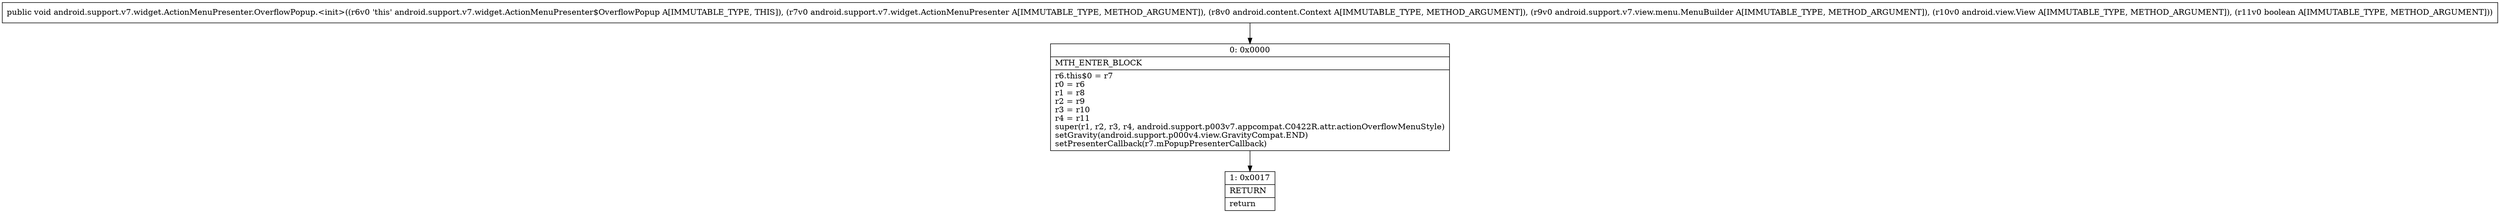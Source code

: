 digraph "CFG forandroid.support.v7.widget.ActionMenuPresenter.OverflowPopup.\<init\>(Landroid\/support\/v7\/widget\/ActionMenuPresenter;Landroid\/content\/Context;Landroid\/support\/v7\/view\/menu\/MenuBuilder;Landroid\/view\/View;Z)V" {
Node_0 [shape=record,label="{0\:\ 0x0000|MTH_ENTER_BLOCK\l|r6.this$0 = r7\lr0 = r6\lr1 = r8\lr2 = r9\lr3 = r10\lr4 = r11\lsuper(r1, r2, r3, r4, android.support.p003v7.appcompat.C0422R.attr.actionOverflowMenuStyle)\lsetGravity(android.support.p000v4.view.GravityCompat.END)\lsetPresenterCallback(r7.mPopupPresenterCallback)\l}"];
Node_1 [shape=record,label="{1\:\ 0x0017|RETURN\l|return\l}"];
MethodNode[shape=record,label="{public void android.support.v7.widget.ActionMenuPresenter.OverflowPopup.\<init\>((r6v0 'this' android.support.v7.widget.ActionMenuPresenter$OverflowPopup A[IMMUTABLE_TYPE, THIS]), (r7v0 android.support.v7.widget.ActionMenuPresenter A[IMMUTABLE_TYPE, METHOD_ARGUMENT]), (r8v0 android.content.Context A[IMMUTABLE_TYPE, METHOD_ARGUMENT]), (r9v0 android.support.v7.view.menu.MenuBuilder A[IMMUTABLE_TYPE, METHOD_ARGUMENT]), (r10v0 android.view.View A[IMMUTABLE_TYPE, METHOD_ARGUMENT]), (r11v0 boolean A[IMMUTABLE_TYPE, METHOD_ARGUMENT])) }"];
MethodNode -> Node_0;
Node_0 -> Node_1;
}

